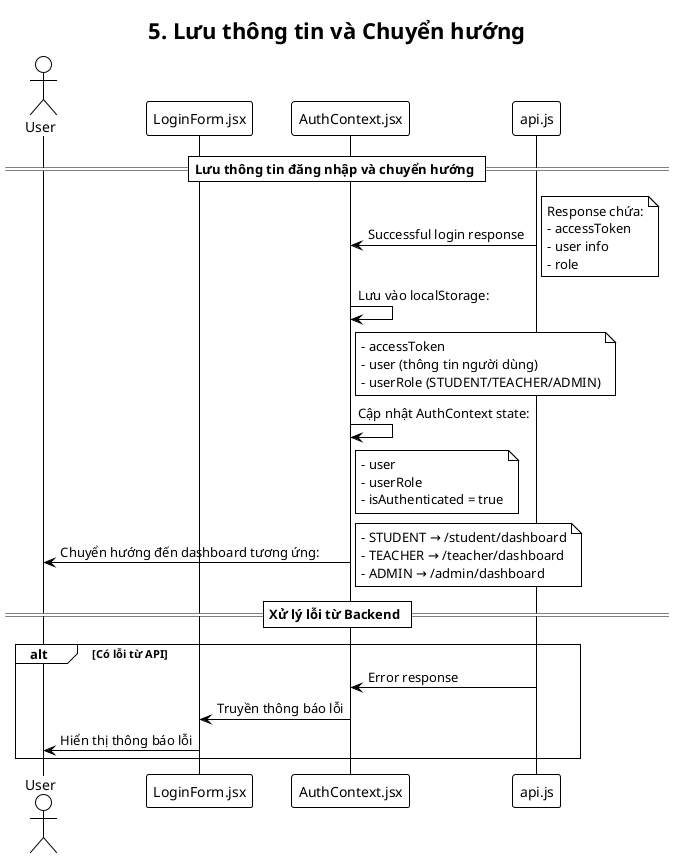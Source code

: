 @startuml
!theme plain
title 5. Lưu thông tin và Chuyển hướng

actor User as U
participant "LoginForm.jsx" as LF
participant "AuthContext.jsx" as AC
participant "api.js" as API

== Lưu thông tin đăng nhập và chuyển hướng ==

API -> AC: Successful login response
note right: Response chứa:\n- accessToken\n- user info\n- role

AC -> AC: Lưu vào localStorage:
note right of AC
- accessToken
- user (thông tin người dùng)
- userRole (STUDENT/TEACHER/ADMIN)
end note

AC -> AC: Cập nhật AuthContext state:
note right of AC
- user
- userRole
- isAuthenticated = true
end note

AC -> U: Chuyển hướng đến dashboard tương ứng:
note right
- STUDENT → /student/dashboard
- TEACHER → /teacher/dashboard
- ADMIN → /admin/dashboard
end note

== Xử lý lỗi từ Backend ==

alt Có lỗi từ API
    API -> AC: Error response
    AC -> LF: Truyền thông báo lỗi
    LF -> U: Hiển thị thông báo lỗi
end

@enduml